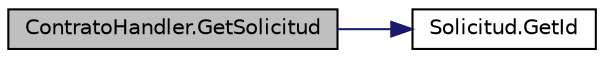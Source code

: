 digraph "ContratoHandler.GetSolicitud"
{
 // INTERACTIVE_SVG=YES
 // LATEX_PDF_SIZE
  edge [fontname="Helvetica",fontsize="10",labelfontname="Helvetica",labelfontsize="10"];
  node [fontname="Helvetica",fontsize="10",shape=record];
  rankdir="LR";
  Node1 [label="ContratoHandler.GetSolicitud",height=0.2,width=0.4,color="black", fillcolor="grey75", style="filled", fontcolor="black",tooltip="Método para obtener una solicitud por id"];
  Node1 -> Node2 [color="midnightblue",fontsize="10",style="solid",fontname="Helvetica"];
  Node2 [label="Solicitud.GetId",height=0.2,width=0.4,color="black", fillcolor="white", style="filled",URL="$classSolicitud.html#a2d009757c617793c0718de978d3207b9",tooltip="Método para obtener el id de una Solicitud"];
}
